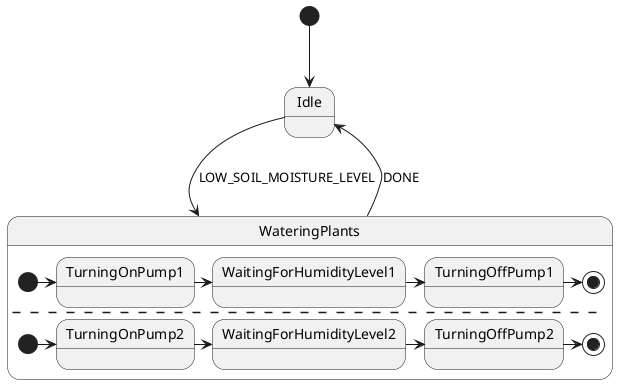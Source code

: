 @startuml

[*] --> Idle
Idle --> WateringPlants: LOW_SOIL_MOISTURE_LEVEL
WateringPlants --> Idle: DONE

state WateringPlants {
    [*] -> TurningOnPump1
    TurningOnPump1 -> WaitingForHumidityLevel1
    WaitingForHumidityLevel1 -> TurningOffPump1
    TurningOffPump1 -> [*]
    --
    [*] -> TurningOnPump2
    TurningOnPump2 -> WaitingForHumidityLevel2
    WaitingForHumidityLevel2 -> TurningOffPump2
    TurningOffPump2 -> [*]
}

@enduml